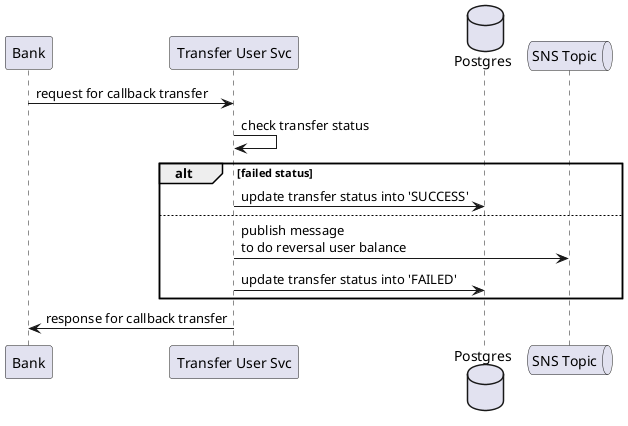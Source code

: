 @startuml
participant Bank       as bank
participant "Transfer User Svc" as svc
database    Postgres    as pg
queue       "SNS Topic" as SNS

bank -> svc: request for callback transfer

svc -> svc: check transfer status

alt failed status

  svc -> pg: update transfer status into 'SUCCESS'

else 

  svc -> SNS: publish message\nto do reversal user balance

  svc -> pg: update transfer status into 'FAILED'
    
end

svc -> bank: response for callback transfer

@enduml